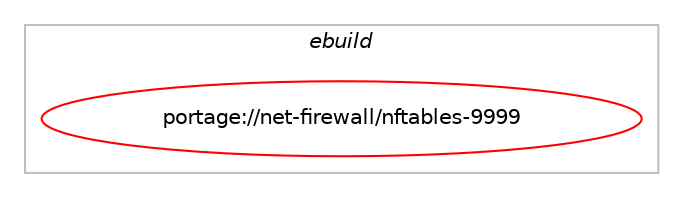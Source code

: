 digraph prolog {

# *************
# Graph options
# *************

newrank=true;
concentrate=true;
compound=true;
graph [rankdir=LR,fontname=Helvetica,fontsize=10,ranksep=1.5];#, ranksep=2.5, nodesep=0.2];
edge  [arrowhead=vee];
node  [fontname=Helvetica,fontsize=10];

# **********
# The ebuild
# **********

subgraph cluster_leftcol {
color=gray;
label=<<i>ebuild</i>>;
id [label="portage://net-firewall/nftables-9999", color=red, width=4, href="../net-firewall/nftables-9999.svg"];
}

# ****************
# The dependencies
# ****************

subgraph cluster_midcol {
color=gray;
label=<<i>dependencies</i>>;
subgraph cluster_compile {
fillcolor="#eeeeee";
style=filled;
label=<<i>compile</i>>;
# *** BEGIN UNKNOWN DEPENDENCY TYPE (TODO) ***
# id -> equal(use_conditional_group(positive,gmp,portage://net-firewall/nftables-9999,[package_dependency(portage://net-firewall/nftables-9999,install,no,dev-libs,gmp,none,[,,],any_same_slot,[])]))
# *** END UNKNOWN DEPENDENCY TYPE (TODO) ***

# *** BEGIN UNKNOWN DEPENDENCY TYPE (TODO) ***
# id -> equal(use_conditional_group(positive,json,portage://net-firewall/nftables-9999,[package_dependency(portage://net-firewall/nftables-9999,install,no,dev-libs,jansson,none,[,,],any_same_slot,[])]))
# *** END UNKNOWN DEPENDENCY TYPE (TODO) ***

# *** BEGIN UNKNOWN DEPENDENCY TYPE (TODO) ***
# id -> equal(use_conditional_group(positive,python,portage://net-firewall/nftables-9999,[use_conditional_group(positive,python_targets_python3_10,portage://net-firewall/nftables-9999,[package_dependency(portage://net-firewall/nftables-9999,install,no,dev-lang,python,none,[,,],[slot(3.10)],[])]),use_conditional_group(positive,python_targets_python3_11,portage://net-firewall/nftables-9999,[package_dependency(portage://net-firewall/nftables-9999,install,no,dev-lang,python,none,[,,],[slot(3.11)],[])]),use_conditional_group(positive,python_targets_python3_12,portage://net-firewall/nftables-9999,[package_dependency(portage://net-firewall/nftables-9999,install,no,dev-lang,python,none,[,,],[slot(3.12)],[])]),use_conditional_group(positive,python_targets_python3_13,portage://net-firewall/nftables-9999,[package_dependency(portage://net-firewall/nftables-9999,install,no,dev-lang,python,none,[,,],[slot(3.13)],[])])]))
# *** END UNKNOWN DEPENDENCY TYPE (TODO) ***

# *** BEGIN UNKNOWN DEPENDENCY TYPE (TODO) ***
# id -> equal(use_conditional_group(positive,readline,portage://net-firewall/nftables-9999,[package_dependency(portage://net-firewall/nftables-9999,install,no,sys-libs,readline,none,[,,],any_same_slot,[])]))
# *** END UNKNOWN DEPENDENCY TYPE (TODO) ***

# *** BEGIN UNKNOWN DEPENDENCY TYPE (TODO) ***
# id -> equal(use_conditional_group(positive,xtables,portage://net-firewall/nftables-9999,[package_dependency(portage://net-firewall/nftables-9999,install,no,net-firewall,iptables,greaterequal,[1.6.1,,,1.6.1],any_same_slot,[])]))
# *** END UNKNOWN DEPENDENCY TYPE (TODO) ***

# *** BEGIN UNKNOWN DEPENDENCY TYPE (TODO) ***
# id -> equal(package_dependency(portage://net-firewall/nftables-9999,install,no,net-libs,libmnl,greaterequal,[1.0.4,,,1.0.4],any_same_slot,[]))
# *** END UNKNOWN DEPENDENCY TYPE (TODO) ***

# *** BEGIN UNKNOWN DEPENDENCY TYPE (TODO) ***
# id -> equal(package_dependency(portage://net-firewall/nftables-9999,install,no,net-libs,libnftnl,greaterequal,[1.2.7,,,1.2.7],any_same_slot,[]))
# *** END UNKNOWN DEPENDENCY TYPE (TODO) ***

}
subgraph cluster_compileandrun {
fillcolor="#eeeeee";
style=filled;
label=<<i>compile and run</i>>;
}
subgraph cluster_run {
fillcolor="#eeeeee";
style=filled;
label=<<i>run</i>>;
# *** BEGIN UNKNOWN DEPENDENCY TYPE (TODO) ***
# id -> equal(use_conditional_group(positive,gmp,portage://net-firewall/nftables-9999,[package_dependency(portage://net-firewall/nftables-9999,run,no,dev-libs,gmp,none,[,,],any_same_slot,[])]))
# *** END UNKNOWN DEPENDENCY TYPE (TODO) ***

# *** BEGIN UNKNOWN DEPENDENCY TYPE (TODO) ***
# id -> equal(use_conditional_group(positive,json,portage://net-firewall/nftables-9999,[package_dependency(portage://net-firewall/nftables-9999,run,no,dev-libs,jansson,none,[,,],any_same_slot,[])]))
# *** END UNKNOWN DEPENDENCY TYPE (TODO) ***

# *** BEGIN UNKNOWN DEPENDENCY TYPE (TODO) ***
# id -> equal(use_conditional_group(positive,python,portage://net-firewall/nftables-9999,[use_conditional_group(positive,python_targets_python3_10,portage://net-firewall/nftables-9999,[package_dependency(portage://net-firewall/nftables-9999,run,no,dev-lang,python,none,[,,],[slot(3.10)],[])]),use_conditional_group(positive,python_targets_python3_11,portage://net-firewall/nftables-9999,[package_dependency(portage://net-firewall/nftables-9999,run,no,dev-lang,python,none,[,,],[slot(3.11)],[])]),use_conditional_group(positive,python_targets_python3_12,portage://net-firewall/nftables-9999,[package_dependency(portage://net-firewall/nftables-9999,run,no,dev-lang,python,none,[,,],[slot(3.12)],[])]),use_conditional_group(positive,python_targets_python3_13,portage://net-firewall/nftables-9999,[package_dependency(portage://net-firewall/nftables-9999,run,no,dev-lang,python,none,[,,],[slot(3.13)],[])])]))
# *** END UNKNOWN DEPENDENCY TYPE (TODO) ***

# *** BEGIN UNKNOWN DEPENDENCY TYPE (TODO) ***
# id -> equal(use_conditional_group(positive,readline,portage://net-firewall/nftables-9999,[package_dependency(portage://net-firewall/nftables-9999,run,no,sys-libs,readline,none,[,,],any_same_slot,[])]))
# *** END UNKNOWN DEPENDENCY TYPE (TODO) ***

# *** BEGIN UNKNOWN DEPENDENCY TYPE (TODO) ***
# id -> equal(use_conditional_group(positive,xtables,portage://net-firewall/nftables-9999,[package_dependency(portage://net-firewall/nftables-9999,run,no,net-firewall,iptables,greaterequal,[1.6.1,,,1.6.1],any_same_slot,[])]))
# *** END UNKNOWN DEPENDENCY TYPE (TODO) ***

# *** BEGIN UNKNOWN DEPENDENCY TYPE (TODO) ***
# id -> equal(package_dependency(portage://net-firewall/nftables-9999,run,no,net-libs,libmnl,greaterequal,[1.0.4,,,1.0.4],any_same_slot,[]))
# *** END UNKNOWN DEPENDENCY TYPE (TODO) ***

# *** BEGIN UNKNOWN DEPENDENCY TYPE (TODO) ***
# id -> equal(package_dependency(portage://net-firewall/nftables-9999,run,no,net-libs,libnftnl,greaterequal,[1.2.7,,,1.2.7],any_same_slot,[]))
# *** END UNKNOWN DEPENDENCY TYPE (TODO) ***

}
}

# **************
# The candidates
# **************

subgraph cluster_choices {
rank=same;
color=gray;
label=<<i>candidates</i>>;

}

}
